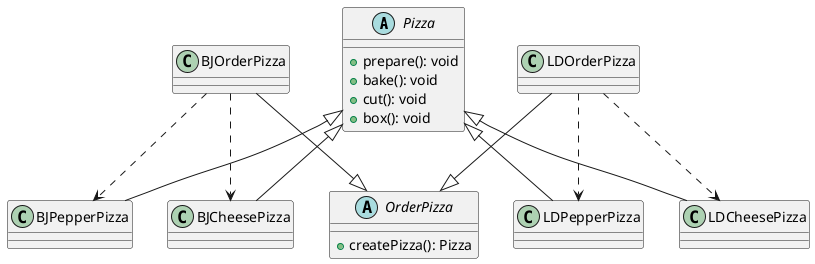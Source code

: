 @startuml
'https://plantuml.com/class-diagram

abstract class Pizza {
    +prepare(): void
    +bake(): void
    +cut(): void
    +box(): void
}

Pizza <|-- BJCheesePizza
Pizza <|-- LDCheesePizza
Pizza <|-- LDPepperPizza
Pizza <|-- BJPepperPizza

abstract class OrderPizza {
    +createPizza(): Pizza
}

BJOrderPizza --|> OrderPizza
BJOrderPizza ..> BJCheesePizza
BJOrderPizza ..> BJPepperPizza

LDOrderPizza --|> OrderPizza
LDOrderPizza ..> LDCheesePizza
LDOrderPizza ..> LDPepperPizza

@enduml